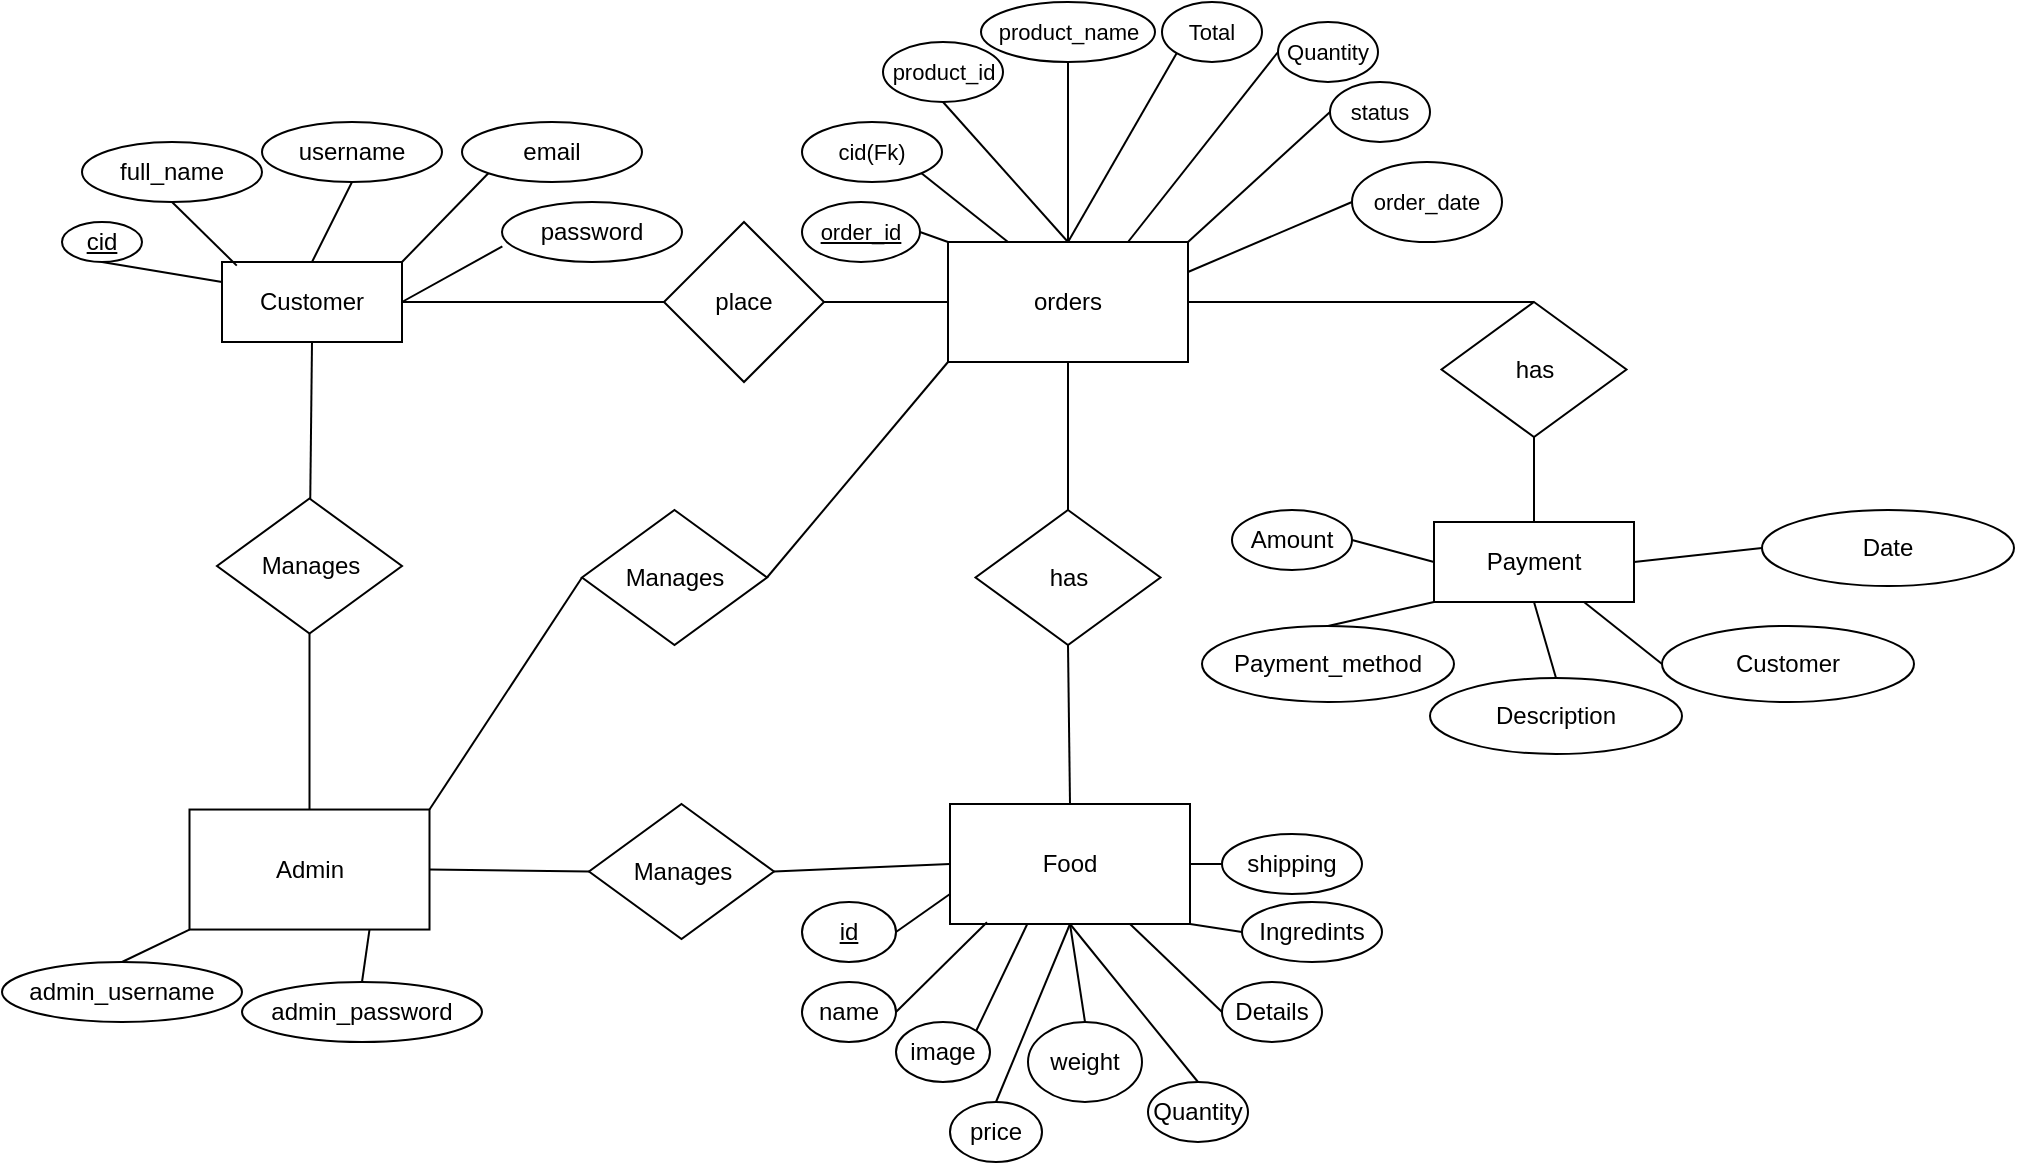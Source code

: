 <mxfile version="24.7.16">
  <diagram name="Page-1" id="hmyWf2IH6P5kuFQp-NEr">
    <mxGraphModel dx="678" dy="245" grid="1" gridSize="10" guides="1" tooltips="1" connect="1" arrows="1" fold="1" page="1" pageScale="1" pageWidth="850" pageHeight="1100" math="0" shadow="0">
      <root>
        <mxCell id="0" />
        <mxCell id="1" parent="0" />
        <mxCell id="Lzp36C9vLPobuwPEKqhI-1" value="Customer" style="rounded=0;whiteSpace=wrap;html=1;" parent="1" vertex="1">
          <mxGeometry x="120" y="260" width="90" height="40" as="geometry" />
        </mxCell>
        <mxCell id="Lzp36C9vLPobuwPEKqhI-2" value="&lt;u&gt;cid&lt;/u&gt;" style="ellipse;whiteSpace=wrap;html=1;" parent="1" vertex="1">
          <mxGeometry x="40" y="240" width="40" height="20" as="geometry" />
        </mxCell>
        <mxCell id="Lzp36C9vLPobuwPEKqhI-3" value="full_name" style="ellipse;whiteSpace=wrap;html=1;" parent="1" vertex="1">
          <mxGeometry x="50" y="200" width="90" height="30" as="geometry" />
        </mxCell>
        <mxCell id="Lzp36C9vLPobuwPEKqhI-4" value="username" style="ellipse;whiteSpace=wrap;html=1;" parent="1" vertex="1">
          <mxGeometry x="140" y="190" width="90" height="30" as="geometry" />
        </mxCell>
        <mxCell id="Lzp36C9vLPobuwPEKqhI-6" value="email" style="ellipse;whiteSpace=wrap;html=1;" parent="1" vertex="1">
          <mxGeometry x="240" y="190" width="90" height="30" as="geometry" />
        </mxCell>
        <mxCell id="Lzp36C9vLPobuwPEKqhI-7" value="password" style="ellipse;whiteSpace=wrap;html=1;" parent="1" vertex="1">
          <mxGeometry x="260" y="230" width="90" height="30" as="geometry" />
        </mxCell>
        <mxCell id="Lzp36C9vLPobuwPEKqhI-10" value="" style="endArrow=none;html=1;rounded=0;entryX=0.5;entryY=1;entryDx=0;entryDy=0;exitX=0;exitY=0.25;exitDx=0;exitDy=0;" parent="1" source="Lzp36C9vLPobuwPEKqhI-1" target="Lzp36C9vLPobuwPEKqhI-2" edge="1">
          <mxGeometry width="50" height="50" relative="1" as="geometry">
            <mxPoint x="160" y="310" as="sourcePoint" />
            <mxPoint x="210" y="260" as="targetPoint" />
          </mxGeometry>
        </mxCell>
        <mxCell id="Lzp36C9vLPobuwPEKqhI-11" value="" style="endArrow=none;html=1;rounded=0;entryX=0.5;entryY=1;entryDx=0;entryDy=0;exitX=0.082;exitY=0.045;exitDx=0;exitDy=0;exitPerimeter=0;" parent="1" source="Lzp36C9vLPobuwPEKqhI-1" target="Lzp36C9vLPobuwPEKqhI-3" edge="1">
          <mxGeometry width="50" height="50" relative="1" as="geometry">
            <mxPoint x="130" y="280" as="sourcePoint" />
            <mxPoint x="70" y="270" as="targetPoint" />
          </mxGeometry>
        </mxCell>
        <mxCell id="Lzp36C9vLPobuwPEKqhI-12" value="" style="endArrow=none;html=1;rounded=0;entryX=0.5;entryY=1;entryDx=0;entryDy=0;exitX=0.5;exitY=0;exitDx=0;exitDy=0;" parent="1" source="Lzp36C9vLPobuwPEKqhI-1" target="Lzp36C9vLPobuwPEKqhI-4" edge="1">
          <mxGeometry width="50" height="50" relative="1" as="geometry">
            <mxPoint x="137" y="272" as="sourcePoint" />
            <mxPoint x="105" y="240" as="targetPoint" />
          </mxGeometry>
        </mxCell>
        <mxCell id="Lzp36C9vLPobuwPEKqhI-13" value="" style="endArrow=none;html=1;rounded=0;entryX=0;entryY=1;entryDx=0;entryDy=0;exitX=1;exitY=0;exitDx=0;exitDy=0;" parent="1" source="Lzp36C9vLPobuwPEKqhI-1" target="Lzp36C9vLPobuwPEKqhI-6" edge="1">
          <mxGeometry width="50" height="50" relative="1" as="geometry">
            <mxPoint x="175" y="270" as="sourcePoint" />
            <mxPoint x="195" y="230" as="targetPoint" />
          </mxGeometry>
        </mxCell>
        <mxCell id="Lzp36C9vLPobuwPEKqhI-14" value="" style="endArrow=none;html=1;rounded=0;entryX=0.002;entryY=0.74;entryDx=0;entryDy=0;exitX=1;exitY=0.5;exitDx=0;exitDy=0;entryPerimeter=0;" parent="1" source="Lzp36C9vLPobuwPEKqhI-1" target="Lzp36C9vLPobuwPEKqhI-7" edge="1">
          <mxGeometry width="50" height="50" relative="1" as="geometry">
            <mxPoint x="220" y="270" as="sourcePoint" />
            <mxPoint x="263" y="226" as="targetPoint" />
          </mxGeometry>
        </mxCell>
        <mxCell id="Lzp36C9vLPobuwPEKqhI-15" value="place" style="rhombus;whiteSpace=wrap;html=1;" parent="1" vertex="1">
          <mxGeometry x="341" y="240" width="80" height="80" as="geometry" />
        </mxCell>
        <mxCell id="Lzp36C9vLPobuwPEKqhI-16" value="" style="endArrow=none;html=1;rounded=0;exitX=1;exitY=0.5;exitDx=0;exitDy=0;entryX=0;entryY=0.5;entryDx=0;entryDy=0;" parent="1" source="Lzp36C9vLPobuwPEKqhI-1" target="Lzp36C9vLPobuwPEKqhI-15" edge="1">
          <mxGeometry width="50" height="50" relative="1" as="geometry">
            <mxPoint x="370" y="280" as="sourcePoint" />
            <mxPoint x="420" y="230" as="targetPoint" />
          </mxGeometry>
        </mxCell>
        <mxCell id="Lzp36C9vLPobuwPEKqhI-17" value="orders" style="rounded=0;whiteSpace=wrap;html=1;" parent="1" vertex="1">
          <mxGeometry x="483" y="250" width="120" height="60" as="geometry" />
        </mxCell>
        <mxCell id="Lzp36C9vLPobuwPEKqhI-18" value="" style="endArrow=none;html=1;rounded=0;exitX=1;exitY=0.5;exitDx=0;exitDy=0;entryX=0;entryY=0.5;entryDx=0;entryDy=0;" parent="1" source="Lzp36C9vLPobuwPEKqhI-15" target="Lzp36C9vLPobuwPEKqhI-17" edge="1">
          <mxGeometry width="50" height="50" relative="1" as="geometry">
            <mxPoint x="620" y="280" as="sourcePoint" />
            <mxPoint x="670" y="230" as="targetPoint" />
          </mxGeometry>
        </mxCell>
        <mxCell id="Lzp36C9vLPobuwPEKqhI-20" value="Admin" style="rounded=0;whiteSpace=wrap;html=1;" parent="1" vertex="1">
          <mxGeometry x="103.75" y="533.77" width="120" height="60" as="geometry" />
        </mxCell>
        <mxCell id="Lzp36C9vLPobuwPEKqhI-21" value="Manages" style="rhombus;whiteSpace=wrap;html=1;rotation=0;" parent="1" vertex="1">
          <mxGeometry x="303.5" y="531" width="92.5" height="67.5" as="geometry" />
        </mxCell>
        <mxCell id="Lzp36C9vLPobuwPEKqhI-22" value="" style="endArrow=none;html=1;rounded=0;entryX=1;entryY=0.5;entryDx=0;entryDy=0;exitX=0;exitY=0.5;exitDx=0;exitDy=0;" parent="1" source="Lzp36C9vLPobuwPEKqhI-21" target="Lzp36C9vLPobuwPEKqhI-20" edge="1">
          <mxGeometry width="50" height="50" relative="1" as="geometry">
            <mxPoint x="390" y="475" as="sourcePoint" />
            <mxPoint x="440" y="425" as="targetPoint" />
          </mxGeometry>
        </mxCell>
        <mxCell id="Lzp36C9vLPobuwPEKqhI-25" value="Food" style="rounded=0;whiteSpace=wrap;html=1;" parent="1" vertex="1">
          <mxGeometry x="484" y="531" width="120" height="60" as="geometry" />
        </mxCell>
        <mxCell id="Lzp36C9vLPobuwPEKqhI-27" value="" style="endArrow=none;html=1;rounded=0;exitX=1;exitY=0.5;exitDx=0;exitDy=0;entryX=0;entryY=0.5;entryDx=0;entryDy=0;" parent="1" source="Lzp36C9vLPobuwPEKqhI-21" target="Lzp36C9vLPobuwPEKqhI-25" edge="1">
          <mxGeometry width="50" height="50" relative="1" as="geometry">
            <mxPoint x="390" y="435" as="sourcePoint" />
            <mxPoint x="440" y="385" as="targetPoint" />
          </mxGeometry>
        </mxCell>
        <mxCell id="Lzp36C9vLPobuwPEKqhI-28" value="" style="endArrow=none;html=1;rounded=0;entryX=0.5;entryY=1;entryDx=0;entryDy=0;exitX=0.5;exitY=0;exitDx=0;exitDy=0;" parent="1" source="w0OYwaHt2rXIfrusG8nR-1" target="Lzp36C9vLPobuwPEKqhI-17" edge="1">
          <mxGeometry width="50" height="50" relative="1" as="geometry">
            <mxPoint x="543.0" y="373" as="sourcePoint" />
            <mxPoint x="440" y="300" as="targetPoint" />
          </mxGeometry>
        </mxCell>
        <mxCell id="Lzp36C9vLPobuwPEKqhI-29" value="" style="endArrow=none;html=1;rounded=0;entryX=0.5;entryY=0;entryDx=0;entryDy=0;exitX=0.5;exitY=1;exitDx=0;exitDy=0;" parent="1" source="w0OYwaHt2rXIfrusG8nR-1" target="Lzp36C9vLPobuwPEKqhI-25" edge="1">
          <mxGeometry width="50" height="50" relative="1" as="geometry">
            <mxPoint x="543.0" y="433" as="sourcePoint" />
            <mxPoint x="440" y="385" as="targetPoint" />
            <Array as="points" />
          </mxGeometry>
        </mxCell>
        <mxCell id="Lzp36C9vLPobuwPEKqhI-30" value="Manages" style="rhombus;whiteSpace=wrap;html=1;rotation=0;" parent="1" vertex="1">
          <mxGeometry x="117.5" y="378.25" width="92.5" height="67.5" as="geometry" />
        </mxCell>
        <mxCell id="Lzp36C9vLPobuwPEKqhI-31" value="" style="endArrow=none;html=1;rounded=0;entryX=0.5;entryY=1;entryDx=0;entryDy=0;" parent="1" source="Lzp36C9vLPobuwPEKqhI-30" target="Lzp36C9vLPobuwPEKqhI-1" edge="1">
          <mxGeometry width="50" height="50" relative="1" as="geometry">
            <mxPoint x="400" y="490" as="sourcePoint" />
            <mxPoint x="450" y="440" as="targetPoint" />
          </mxGeometry>
        </mxCell>
        <mxCell id="Lzp36C9vLPobuwPEKqhI-32" value="" style="endArrow=none;html=1;rounded=0;entryX=0.5;entryY=1;entryDx=0;entryDy=0;exitX=0.5;exitY=0;exitDx=0;exitDy=0;" parent="1" source="Lzp36C9vLPobuwPEKqhI-20" target="Lzp36C9vLPobuwPEKqhI-30" edge="1">
          <mxGeometry width="50" height="50" relative="1" as="geometry">
            <mxPoint x="400" y="490" as="sourcePoint" />
            <mxPoint x="450" y="440" as="targetPoint" />
          </mxGeometry>
        </mxCell>
        <mxCell id="Lzp36C9vLPobuwPEKqhI-33" value="Manages" style="rhombus;whiteSpace=wrap;html=1;rotation=0;" parent="1" vertex="1">
          <mxGeometry x="300" y="384" width="92.5" height="67.5" as="geometry" />
        </mxCell>
        <mxCell id="Lzp36C9vLPobuwPEKqhI-34" value="" style="endArrow=none;html=1;rounded=0;exitX=1;exitY=0;exitDx=0;exitDy=0;entryX=0;entryY=0.5;entryDx=0;entryDy=0;" parent="1" source="Lzp36C9vLPobuwPEKqhI-20" target="Lzp36C9vLPobuwPEKqhI-33" edge="1">
          <mxGeometry width="50" height="50" relative="1" as="geometry">
            <mxPoint x="400" y="470" as="sourcePoint" />
            <mxPoint x="450" y="420" as="targetPoint" />
          </mxGeometry>
        </mxCell>
        <mxCell id="Lzp36C9vLPobuwPEKqhI-35" value="" style="endArrow=none;html=1;rounded=0;entryX=0;entryY=1;entryDx=0;entryDy=0;exitX=1;exitY=0.5;exitDx=0;exitDy=0;" parent="1" source="Lzp36C9vLPobuwPEKqhI-33" target="Lzp36C9vLPobuwPEKqhI-17" edge="1">
          <mxGeometry width="50" height="50" relative="1" as="geometry">
            <mxPoint x="400" y="470" as="sourcePoint" />
            <mxPoint x="450" y="420" as="targetPoint" />
          </mxGeometry>
        </mxCell>
        <mxCell id="Lzp36C9vLPobuwPEKqhI-37" value="Payment" style="rounded=0;whiteSpace=wrap;html=1;" parent="1" vertex="1">
          <mxGeometry x="726" y="390" width="100" height="40" as="geometry" />
        </mxCell>
        <mxCell id="Lzp36C9vLPobuwPEKqhI-38" value="" style="endArrow=none;html=1;rounded=0;entryX=0.5;entryY=0;entryDx=0;entryDy=0;exitX=1;exitY=0.5;exitDx=0;exitDy=0;" parent="1" source="Lzp36C9vLPobuwPEKqhI-17" target="w0OYwaHt2rXIfrusG8nR-2" edge="1">
          <mxGeometry width="50" height="50" relative="1" as="geometry">
            <mxPoint x="400" y="440" as="sourcePoint" />
            <mxPoint x="776" y="280" as="targetPoint" />
          </mxGeometry>
        </mxCell>
        <mxCell id="Lzp36C9vLPobuwPEKqhI-39" value="" style="endArrow=none;html=1;rounded=0;entryX=0.5;entryY=1;entryDx=0;entryDy=0;exitX=0.5;exitY=0;exitDx=0;exitDy=0;" parent="1" source="Lzp36C9vLPobuwPEKqhI-37" target="w0OYwaHt2rXIfrusG8nR-2" edge="1">
          <mxGeometry width="50" height="50" relative="1" as="geometry">
            <mxPoint x="400" y="440" as="sourcePoint" />
            <mxPoint x="776" y="340" as="targetPoint" />
          </mxGeometry>
        </mxCell>
        <mxCell id="Lzp36C9vLPobuwPEKqhI-40" value="&lt;font style=&quot;font-size: 11px;&quot;&gt;&lt;u&gt;order_id&lt;/u&gt;&lt;/font&gt;" style="ellipse;whiteSpace=wrap;html=1;" parent="1" vertex="1">
          <mxGeometry x="410" y="230" width="59" height="30" as="geometry" />
        </mxCell>
        <mxCell id="Lzp36C9vLPobuwPEKqhI-41" value="&lt;font style=&quot;font-size: 11px;&quot;&gt;cid(Fk)&lt;/font&gt;" style="ellipse;whiteSpace=wrap;html=1;" parent="1" vertex="1">
          <mxGeometry x="410" y="190" width="70" height="30" as="geometry" />
        </mxCell>
        <mxCell id="Lzp36C9vLPobuwPEKqhI-42" value="&lt;font style=&quot;font-size: 11px;&quot;&gt;product_id&lt;/font&gt;" style="ellipse;whiteSpace=wrap;html=1;" parent="1" vertex="1">
          <mxGeometry x="450.5" y="150" width="60" height="30" as="geometry" />
        </mxCell>
        <mxCell id="Lzp36C9vLPobuwPEKqhI-43" value="&lt;font style=&quot;font-size: 11px;&quot;&gt;product_name&lt;/font&gt;" style="ellipse;whiteSpace=wrap;html=1;" parent="1" vertex="1">
          <mxGeometry x="499.5" y="130" width="87" height="30" as="geometry" />
        </mxCell>
        <mxCell id="Lzp36C9vLPobuwPEKqhI-44" value="&lt;font style=&quot;font-size: 11px;&quot;&gt;Quantity&lt;/font&gt;" style="ellipse;whiteSpace=wrap;html=1;" parent="1" vertex="1">
          <mxGeometry x="648" y="140" width="50" height="30" as="geometry" />
        </mxCell>
        <mxCell id="Lzp36C9vLPobuwPEKqhI-45" value="&lt;font style=&quot;font-size: 11px;&quot;&gt;status&lt;/font&gt;" style="ellipse;whiteSpace=wrap;html=1;" parent="1" vertex="1">
          <mxGeometry x="674" y="170" width="50" height="30" as="geometry" />
        </mxCell>
        <mxCell id="Lzp36C9vLPobuwPEKqhI-47" value="" style="endArrow=none;html=1;rounded=0;entryX=1;entryY=0.5;entryDx=0;entryDy=0;exitX=0;exitY=0;exitDx=0;exitDy=0;" parent="1" source="Lzp36C9vLPobuwPEKqhI-17" target="Lzp36C9vLPobuwPEKqhI-40" edge="1">
          <mxGeometry width="50" height="50" relative="1" as="geometry">
            <mxPoint x="720" y="230" as="sourcePoint" />
            <mxPoint x="770" y="180" as="targetPoint" />
          </mxGeometry>
        </mxCell>
        <mxCell id="Lzp36C9vLPobuwPEKqhI-48" value="" style="endArrow=none;html=1;rounded=0;entryX=1;entryY=1;entryDx=0;entryDy=0;exitX=0.25;exitY=0;exitDx=0;exitDy=0;" parent="1" source="Lzp36C9vLPobuwPEKqhI-17" target="Lzp36C9vLPobuwPEKqhI-41" edge="1">
          <mxGeometry width="50" height="50" relative="1" as="geometry">
            <mxPoint x="720" y="230" as="sourcePoint" />
            <mxPoint x="770" y="180" as="targetPoint" />
          </mxGeometry>
        </mxCell>
        <mxCell id="Lzp36C9vLPobuwPEKqhI-49" value="" style="endArrow=none;html=1;rounded=0;entryX=0.5;entryY=1;entryDx=0;entryDy=0;exitX=0.5;exitY=0;exitDx=0;exitDy=0;" parent="1" source="Lzp36C9vLPobuwPEKqhI-17" target="Lzp36C9vLPobuwPEKqhI-42" edge="1">
          <mxGeometry width="50" height="50" relative="1" as="geometry">
            <mxPoint x="720" y="230" as="sourcePoint" />
            <mxPoint x="770" y="180" as="targetPoint" />
          </mxGeometry>
        </mxCell>
        <mxCell id="Lzp36C9vLPobuwPEKqhI-50" value="" style="endArrow=none;html=1;rounded=0;entryX=0.5;entryY=1;entryDx=0;entryDy=0;exitX=0.5;exitY=0;exitDx=0;exitDy=0;" parent="1" source="Lzp36C9vLPobuwPEKqhI-17" target="Lzp36C9vLPobuwPEKqhI-43" edge="1">
          <mxGeometry width="50" height="50" relative="1" as="geometry">
            <mxPoint x="553" y="260" as="sourcePoint" />
            <mxPoint x="543" y="190" as="targetPoint" />
          </mxGeometry>
        </mxCell>
        <mxCell id="Lzp36C9vLPobuwPEKqhI-51" value="" style="endArrow=none;html=1;rounded=0;entryX=0;entryY=0.5;entryDx=0;entryDy=0;exitX=0.75;exitY=0;exitDx=0;exitDy=0;" parent="1" source="Lzp36C9vLPobuwPEKqhI-17" target="Lzp36C9vLPobuwPEKqhI-44" edge="1">
          <mxGeometry width="50" height="50" relative="1" as="geometry">
            <mxPoint x="553" y="260" as="sourcePoint" />
            <mxPoint x="624" y="190" as="targetPoint" />
          </mxGeometry>
        </mxCell>
        <mxCell id="Lzp36C9vLPobuwPEKqhI-52" value="" style="endArrow=none;html=1;rounded=0;entryX=0;entryY=0.5;entryDx=0;entryDy=0;exitX=1;exitY=0;exitDx=0;exitDy=0;" parent="1" source="Lzp36C9vLPobuwPEKqhI-17" target="Lzp36C9vLPobuwPEKqhI-45" edge="1">
          <mxGeometry width="50" height="50" relative="1" as="geometry">
            <mxPoint x="583" y="260" as="sourcePoint" />
            <mxPoint x="640" y="215" as="targetPoint" />
          </mxGeometry>
        </mxCell>
        <mxCell id="Lzp36C9vLPobuwPEKqhI-53" value="admin_username" style="ellipse;whiteSpace=wrap;html=1;" parent="1" vertex="1">
          <mxGeometry x="10" y="610" width="120" height="30" as="geometry" />
        </mxCell>
        <mxCell id="Lzp36C9vLPobuwPEKqhI-54" value="admin_password" style="ellipse;whiteSpace=wrap;html=1;" parent="1" vertex="1">
          <mxGeometry x="130" y="620" width="120" height="30" as="geometry" />
        </mxCell>
        <mxCell id="Lzp36C9vLPobuwPEKqhI-55" value="" style="endArrow=none;html=1;rounded=0;entryX=0.75;entryY=1;entryDx=0;entryDy=0;exitX=0.5;exitY=0;exitDx=0;exitDy=0;" parent="1" source="Lzp36C9vLPobuwPEKqhI-54" target="Lzp36C9vLPobuwPEKqhI-20" edge="1">
          <mxGeometry width="50" height="50" relative="1" as="geometry">
            <mxPoint x="180" y="640" as="sourcePoint" />
            <mxPoint x="230" y="590" as="targetPoint" />
          </mxGeometry>
        </mxCell>
        <mxCell id="Lzp36C9vLPobuwPEKqhI-56" value="" style="endArrow=none;html=1;rounded=0;entryX=0;entryY=1;entryDx=0;entryDy=0;exitX=0.5;exitY=0;exitDx=0;exitDy=0;" parent="1" source="Lzp36C9vLPobuwPEKqhI-53" target="Lzp36C9vLPobuwPEKqhI-20" edge="1">
          <mxGeometry width="50" height="50" relative="1" as="geometry">
            <mxPoint x="200" y="630" as="sourcePoint" />
            <mxPoint x="204" y="604" as="targetPoint" />
          </mxGeometry>
        </mxCell>
        <mxCell id="Lzp36C9vLPobuwPEKqhI-57" value="&lt;u&gt;id&lt;/u&gt;" style="ellipse;whiteSpace=wrap;html=1;" parent="1" vertex="1">
          <mxGeometry x="410" y="580" width="47" height="30" as="geometry" />
        </mxCell>
        <mxCell id="Lzp36C9vLPobuwPEKqhI-58" value="name" style="ellipse;whiteSpace=wrap;html=1;" parent="1" vertex="1">
          <mxGeometry x="410" y="620" width="47" height="30" as="geometry" />
        </mxCell>
        <mxCell id="Lzp36C9vLPobuwPEKqhI-59" value="image" style="ellipse;whiteSpace=wrap;html=1;" parent="1" vertex="1">
          <mxGeometry x="457" y="640" width="47" height="30" as="geometry" />
        </mxCell>
        <mxCell id="Lzp36C9vLPobuwPEKqhI-60" value="price" style="ellipse;whiteSpace=wrap;html=1;" parent="1" vertex="1">
          <mxGeometry x="484" y="680" width="46" height="30" as="geometry" />
        </mxCell>
        <mxCell id="Lzp36C9vLPobuwPEKqhI-61" value="weight" style="ellipse;whiteSpace=wrap;html=1;" parent="1" vertex="1">
          <mxGeometry x="523" y="640" width="57" height="40" as="geometry" />
        </mxCell>
        <mxCell id="Lzp36C9vLPobuwPEKqhI-62" value="Quantity" style="ellipse;whiteSpace=wrap;html=1;" parent="1" vertex="1">
          <mxGeometry x="583" y="670" width="50" height="30" as="geometry" />
        </mxCell>
        <mxCell id="Lzp36C9vLPobuwPEKqhI-63" value="Details" style="ellipse;whiteSpace=wrap;html=1;" parent="1" vertex="1">
          <mxGeometry x="620" y="620" width="50" height="30" as="geometry" />
        </mxCell>
        <mxCell id="Lzp36C9vLPobuwPEKqhI-64" value="Ingredints" style="ellipse;whiteSpace=wrap;html=1;" parent="1" vertex="1">
          <mxGeometry x="630" y="580" width="70" height="30" as="geometry" />
        </mxCell>
        <mxCell id="Lzp36C9vLPobuwPEKqhI-65" value="shipping" style="ellipse;whiteSpace=wrap;html=1;" parent="1" vertex="1">
          <mxGeometry x="620" y="546" width="70" height="30" as="geometry" />
        </mxCell>
        <mxCell id="Lzp36C9vLPobuwPEKqhI-66" value="" style="endArrow=none;html=1;rounded=0;exitX=1;exitY=0.5;exitDx=0;exitDy=0;entryX=0;entryY=0.75;entryDx=0;entryDy=0;" parent="1" source="Lzp36C9vLPobuwPEKqhI-57" target="Lzp36C9vLPobuwPEKqhI-25" edge="1">
          <mxGeometry width="50" height="50" relative="1" as="geometry">
            <mxPoint x="540" y="650" as="sourcePoint" />
            <mxPoint x="590" y="600" as="targetPoint" />
          </mxGeometry>
        </mxCell>
        <mxCell id="Lzp36C9vLPobuwPEKqhI-67" value="" style="endArrow=none;html=1;rounded=0;exitX=1;exitY=0.5;exitDx=0;exitDy=0;entryX=0.154;entryY=0.986;entryDx=0;entryDy=0;entryPerimeter=0;" parent="1" source="Lzp36C9vLPobuwPEKqhI-58" target="Lzp36C9vLPobuwPEKqhI-25" edge="1">
          <mxGeometry width="50" height="50" relative="1" as="geometry">
            <mxPoint x="467" y="605" as="sourcePoint" />
            <mxPoint x="494" y="586" as="targetPoint" />
          </mxGeometry>
        </mxCell>
        <mxCell id="Lzp36C9vLPobuwPEKqhI-68" value="" style="endArrow=none;html=1;rounded=0;exitX=1;exitY=0;exitDx=0;exitDy=0;entryX=0.322;entryY=1;entryDx=0;entryDy=0;entryPerimeter=0;" parent="1" source="Lzp36C9vLPobuwPEKqhI-59" target="Lzp36C9vLPobuwPEKqhI-25" edge="1">
          <mxGeometry width="50" height="50" relative="1" as="geometry">
            <mxPoint x="467" y="645" as="sourcePoint" />
            <mxPoint x="512" y="600" as="targetPoint" />
          </mxGeometry>
        </mxCell>
        <mxCell id="Lzp36C9vLPobuwPEKqhI-69" value="" style="endArrow=none;html=1;rounded=0;exitX=0.5;exitY=0;exitDx=0;exitDy=0;entryX=0.5;entryY=1;entryDx=0;entryDy=0;" parent="1" source="Lzp36C9vLPobuwPEKqhI-60" target="Lzp36C9vLPobuwPEKqhI-25" edge="1">
          <mxGeometry width="50" height="50" relative="1" as="geometry">
            <mxPoint x="507" y="654" as="sourcePoint" />
            <mxPoint x="533" y="601" as="targetPoint" />
          </mxGeometry>
        </mxCell>
        <mxCell id="Lzp36C9vLPobuwPEKqhI-70" value="" style="endArrow=none;html=1;rounded=0;exitX=0.5;exitY=0;exitDx=0;exitDy=0;entryX=0.5;entryY=1;entryDx=0;entryDy=0;" parent="1" source="Lzp36C9vLPobuwPEKqhI-61" target="Lzp36C9vLPobuwPEKqhI-25" edge="1">
          <mxGeometry width="50" height="50" relative="1" as="geometry">
            <mxPoint x="517" y="690" as="sourcePoint" />
            <mxPoint x="540" y="600" as="targetPoint" />
          </mxGeometry>
        </mxCell>
        <mxCell id="Lzp36C9vLPobuwPEKqhI-71" value="" style="endArrow=none;html=1;rounded=0;exitX=0.5;exitY=0;exitDx=0;exitDy=0;entryX=0.5;entryY=1;entryDx=0;entryDy=0;" parent="1" source="Lzp36C9vLPobuwPEKqhI-62" target="Lzp36C9vLPobuwPEKqhI-25" edge="1">
          <mxGeometry width="50" height="50" relative="1" as="geometry">
            <mxPoint x="562" y="650" as="sourcePoint" />
            <mxPoint x="554" y="601" as="targetPoint" />
          </mxGeometry>
        </mxCell>
        <mxCell id="Lzp36C9vLPobuwPEKqhI-72" value="" style="endArrow=none;html=1;rounded=0;exitX=0;exitY=0.5;exitDx=0;exitDy=0;entryX=0.75;entryY=1;entryDx=0;entryDy=0;" parent="1" source="Lzp36C9vLPobuwPEKqhI-63" target="Lzp36C9vLPobuwPEKqhI-25" edge="1">
          <mxGeometry width="50" height="50" relative="1" as="geometry">
            <mxPoint x="618" y="680" as="sourcePoint" />
            <mxPoint x="554" y="601" as="targetPoint" />
          </mxGeometry>
        </mxCell>
        <mxCell id="Lzp36C9vLPobuwPEKqhI-73" value="" style="endArrow=none;html=1;rounded=0;exitX=0;exitY=0.5;exitDx=0;exitDy=0;entryX=1;entryY=1;entryDx=0;entryDy=0;" parent="1" source="Lzp36C9vLPobuwPEKqhI-64" target="Lzp36C9vLPobuwPEKqhI-25" edge="1">
          <mxGeometry width="50" height="50" relative="1" as="geometry">
            <mxPoint x="630" y="645" as="sourcePoint" />
            <mxPoint x="584" y="601" as="targetPoint" />
          </mxGeometry>
        </mxCell>
        <mxCell id="Lzp36C9vLPobuwPEKqhI-74" value="" style="endArrow=none;html=1;rounded=0;exitX=0;exitY=0.5;exitDx=0;exitDy=0;entryX=1;entryY=0.5;entryDx=0;entryDy=0;" parent="1" source="Lzp36C9vLPobuwPEKqhI-65" target="Lzp36C9vLPobuwPEKqhI-25" edge="1">
          <mxGeometry width="50" height="50" relative="1" as="geometry">
            <mxPoint x="640" y="605" as="sourcePoint" />
            <mxPoint x="614" y="601" as="targetPoint" />
          </mxGeometry>
        </mxCell>
        <mxCell id="Lzp36C9vLPobuwPEKqhI-75" value="Amount" style="ellipse;whiteSpace=wrap;html=1;" parent="1" vertex="1">
          <mxGeometry x="625" y="384" width="60" height="30" as="geometry" />
        </mxCell>
        <mxCell id="Lzp36C9vLPobuwPEKqhI-76" value="Payment_method" style="ellipse;whiteSpace=wrap;html=1;" parent="1" vertex="1">
          <mxGeometry x="610" y="442" width="126" height="38" as="geometry" />
        </mxCell>
        <mxCell id="Lzp36C9vLPobuwPEKqhI-77" value="Description" style="ellipse;whiteSpace=wrap;html=1;" parent="1" vertex="1">
          <mxGeometry x="724" y="468" width="126" height="38" as="geometry" />
        </mxCell>
        <mxCell id="Lzp36C9vLPobuwPEKqhI-78" value="Customer" style="ellipse;whiteSpace=wrap;html=1;" parent="1" vertex="1">
          <mxGeometry x="840" y="442" width="126" height="38" as="geometry" />
        </mxCell>
        <mxCell id="Lzp36C9vLPobuwPEKqhI-79" value="Date" style="ellipse;whiteSpace=wrap;html=1;" parent="1" vertex="1">
          <mxGeometry x="890" y="384" width="126" height="38" as="geometry" />
        </mxCell>
        <mxCell id="Lzp36C9vLPobuwPEKqhI-80" value="" style="endArrow=none;html=1;rounded=0;exitX=1;exitY=0.5;exitDx=0;exitDy=0;entryX=0;entryY=0.5;entryDx=0;entryDy=0;" parent="1" source="Lzp36C9vLPobuwPEKqhI-75" target="Lzp36C9vLPobuwPEKqhI-37" edge="1">
          <mxGeometry width="50" height="50" relative="1" as="geometry">
            <mxPoint x="720" y="450" as="sourcePoint" />
            <mxPoint x="770" y="400" as="targetPoint" />
          </mxGeometry>
        </mxCell>
        <mxCell id="Lzp36C9vLPobuwPEKqhI-81" value="" style="endArrow=none;html=1;rounded=0;exitX=0.5;exitY=0;exitDx=0;exitDy=0;entryX=0;entryY=1;entryDx=0;entryDy=0;" parent="1" source="Lzp36C9vLPobuwPEKqhI-76" target="Lzp36C9vLPobuwPEKqhI-37" edge="1">
          <mxGeometry width="50" height="50" relative="1" as="geometry">
            <mxPoint x="695" y="409" as="sourcePoint" />
            <mxPoint x="736" y="420" as="targetPoint" />
          </mxGeometry>
        </mxCell>
        <mxCell id="Lzp36C9vLPobuwPEKqhI-82" value="" style="endArrow=none;html=1;rounded=0;exitX=0.5;exitY=0;exitDx=0;exitDy=0;entryX=0.5;entryY=1;entryDx=0;entryDy=0;" parent="1" source="Lzp36C9vLPobuwPEKqhI-77" target="Lzp36C9vLPobuwPEKqhI-37" edge="1">
          <mxGeometry width="50" height="50" relative="1" as="geometry">
            <mxPoint x="683" y="452" as="sourcePoint" />
            <mxPoint x="736" y="440" as="targetPoint" />
          </mxGeometry>
        </mxCell>
        <mxCell id="Lzp36C9vLPobuwPEKqhI-83" value="" style="endArrow=none;html=1;rounded=0;exitX=0;exitY=0.5;exitDx=0;exitDy=0;entryX=0.75;entryY=1;entryDx=0;entryDy=0;" parent="1" source="Lzp36C9vLPobuwPEKqhI-78" target="Lzp36C9vLPobuwPEKqhI-37" edge="1">
          <mxGeometry width="50" height="50" relative="1" as="geometry">
            <mxPoint x="797" y="478" as="sourcePoint" />
            <mxPoint x="786" y="440" as="targetPoint" />
          </mxGeometry>
        </mxCell>
        <mxCell id="Lzp36C9vLPobuwPEKqhI-84" value="" style="endArrow=none;html=1;rounded=0;exitX=0;exitY=0.5;exitDx=0;exitDy=0;entryX=1;entryY=0.5;entryDx=0;entryDy=0;" parent="1" source="Lzp36C9vLPobuwPEKqhI-79" target="Lzp36C9vLPobuwPEKqhI-37" edge="1">
          <mxGeometry width="50" height="50" relative="1" as="geometry">
            <mxPoint x="851" y="465" as="sourcePoint" />
            <mxPoint x="811" y="440" as="targetPoint" />
          </mxGeometry>
        </mxCell>
        <mxCell id="D-UD22xUmriEa_g-0pCt-5" value="&lt;font style=&quot;font-size: 11px;&quot;&gt;Total&lt;/font&gt;" style="ellipse;whiteSpace=wrap;html=1;" parent="1" vertex="1">
          <mxGeometry x="590" y="130" width="50" height="30" as="geometry" />
        </mxCell>
        <mxCell id="D-UD22xUmriEa_g-0pCt-6" value="" style="endArrow=none;html=1;rounded=0;entryX=0;entryY=1;entryDx=0;entryDy=0;exitX=0.5;exitY=0;exitDx=0;exitDy=0;" parent="1" source="Lzp36C9vLPobuwPEKqhI-17" target="D-UD22xUmriEa_g-0pCt-5" edge="1">
          <mxGeometry width="50" height="50" relative="1" as="geometry">
            <mxPoint x="583" y="260" as="sourcePoint" />
            <mxPoint x="700" y="215" as="targetPoint" />
          </mxGeometry>
        </mxCell>
        <mxCell id="D-UD22xUmriEa_g-0pCt-7" value="&lt;font style=&quot;font-size: 11px;&quot;&gt;order_date&lt;/font&gt;" style="ellipse;whiteSpace=wrap;html=1;" parent="1" vertex="1">
          <mxGeometry x="685" y="210" width="75" height="40" as="geometry" />
        </mxCell>
        <mxCell id="D-UD22xUmriEa_g-0pCt-8" value="" style="endArrow=none;html=1;rounded=0;entryX=0;entryY=0.5;entryDx=0;entryDy=0;exitX=1;exitY=0.25;exitDx=0;exitDy=0;" parent="1" source="Lzp36C9vLPobuwPEKqhI-17" target="D-UD22xUmriEa_g-0pCt-7" edge="1">
          <mxGeometry width="50" height="50" relative="1" as="geometry">
            <mxPoint x="613" y="260" as="sourcePoint" />
            <mxPoint x="684" y="225" as="targetPoint" />
          </mxGeometry>
        </mxCell>
        <mxCell id="w0OYwaHt2rXIfrusG8nR-1" value="has" style="rhombus;whiteSpace=wrap;html=1;rotation=0;" vertex="1" parent="1">
          <mxGeometry x="496.75" y="384" width="92.5" height="67.5" as="geometry" />
        </mxCell>
        <mxCell id="w0OYwaHt2rXIfrusG8nR-2" value="has" style="rhombus;whiteSpace=wrap;html=1;rotation=0;" vertex="1" parent="1">
          <mxGeometry x="729.75" y="280" width="92.5" height="67.5" as="geometry" />
        </mxCell>
      </root>
    </mxGraphModel>
  </diagram>
</mxfile>
